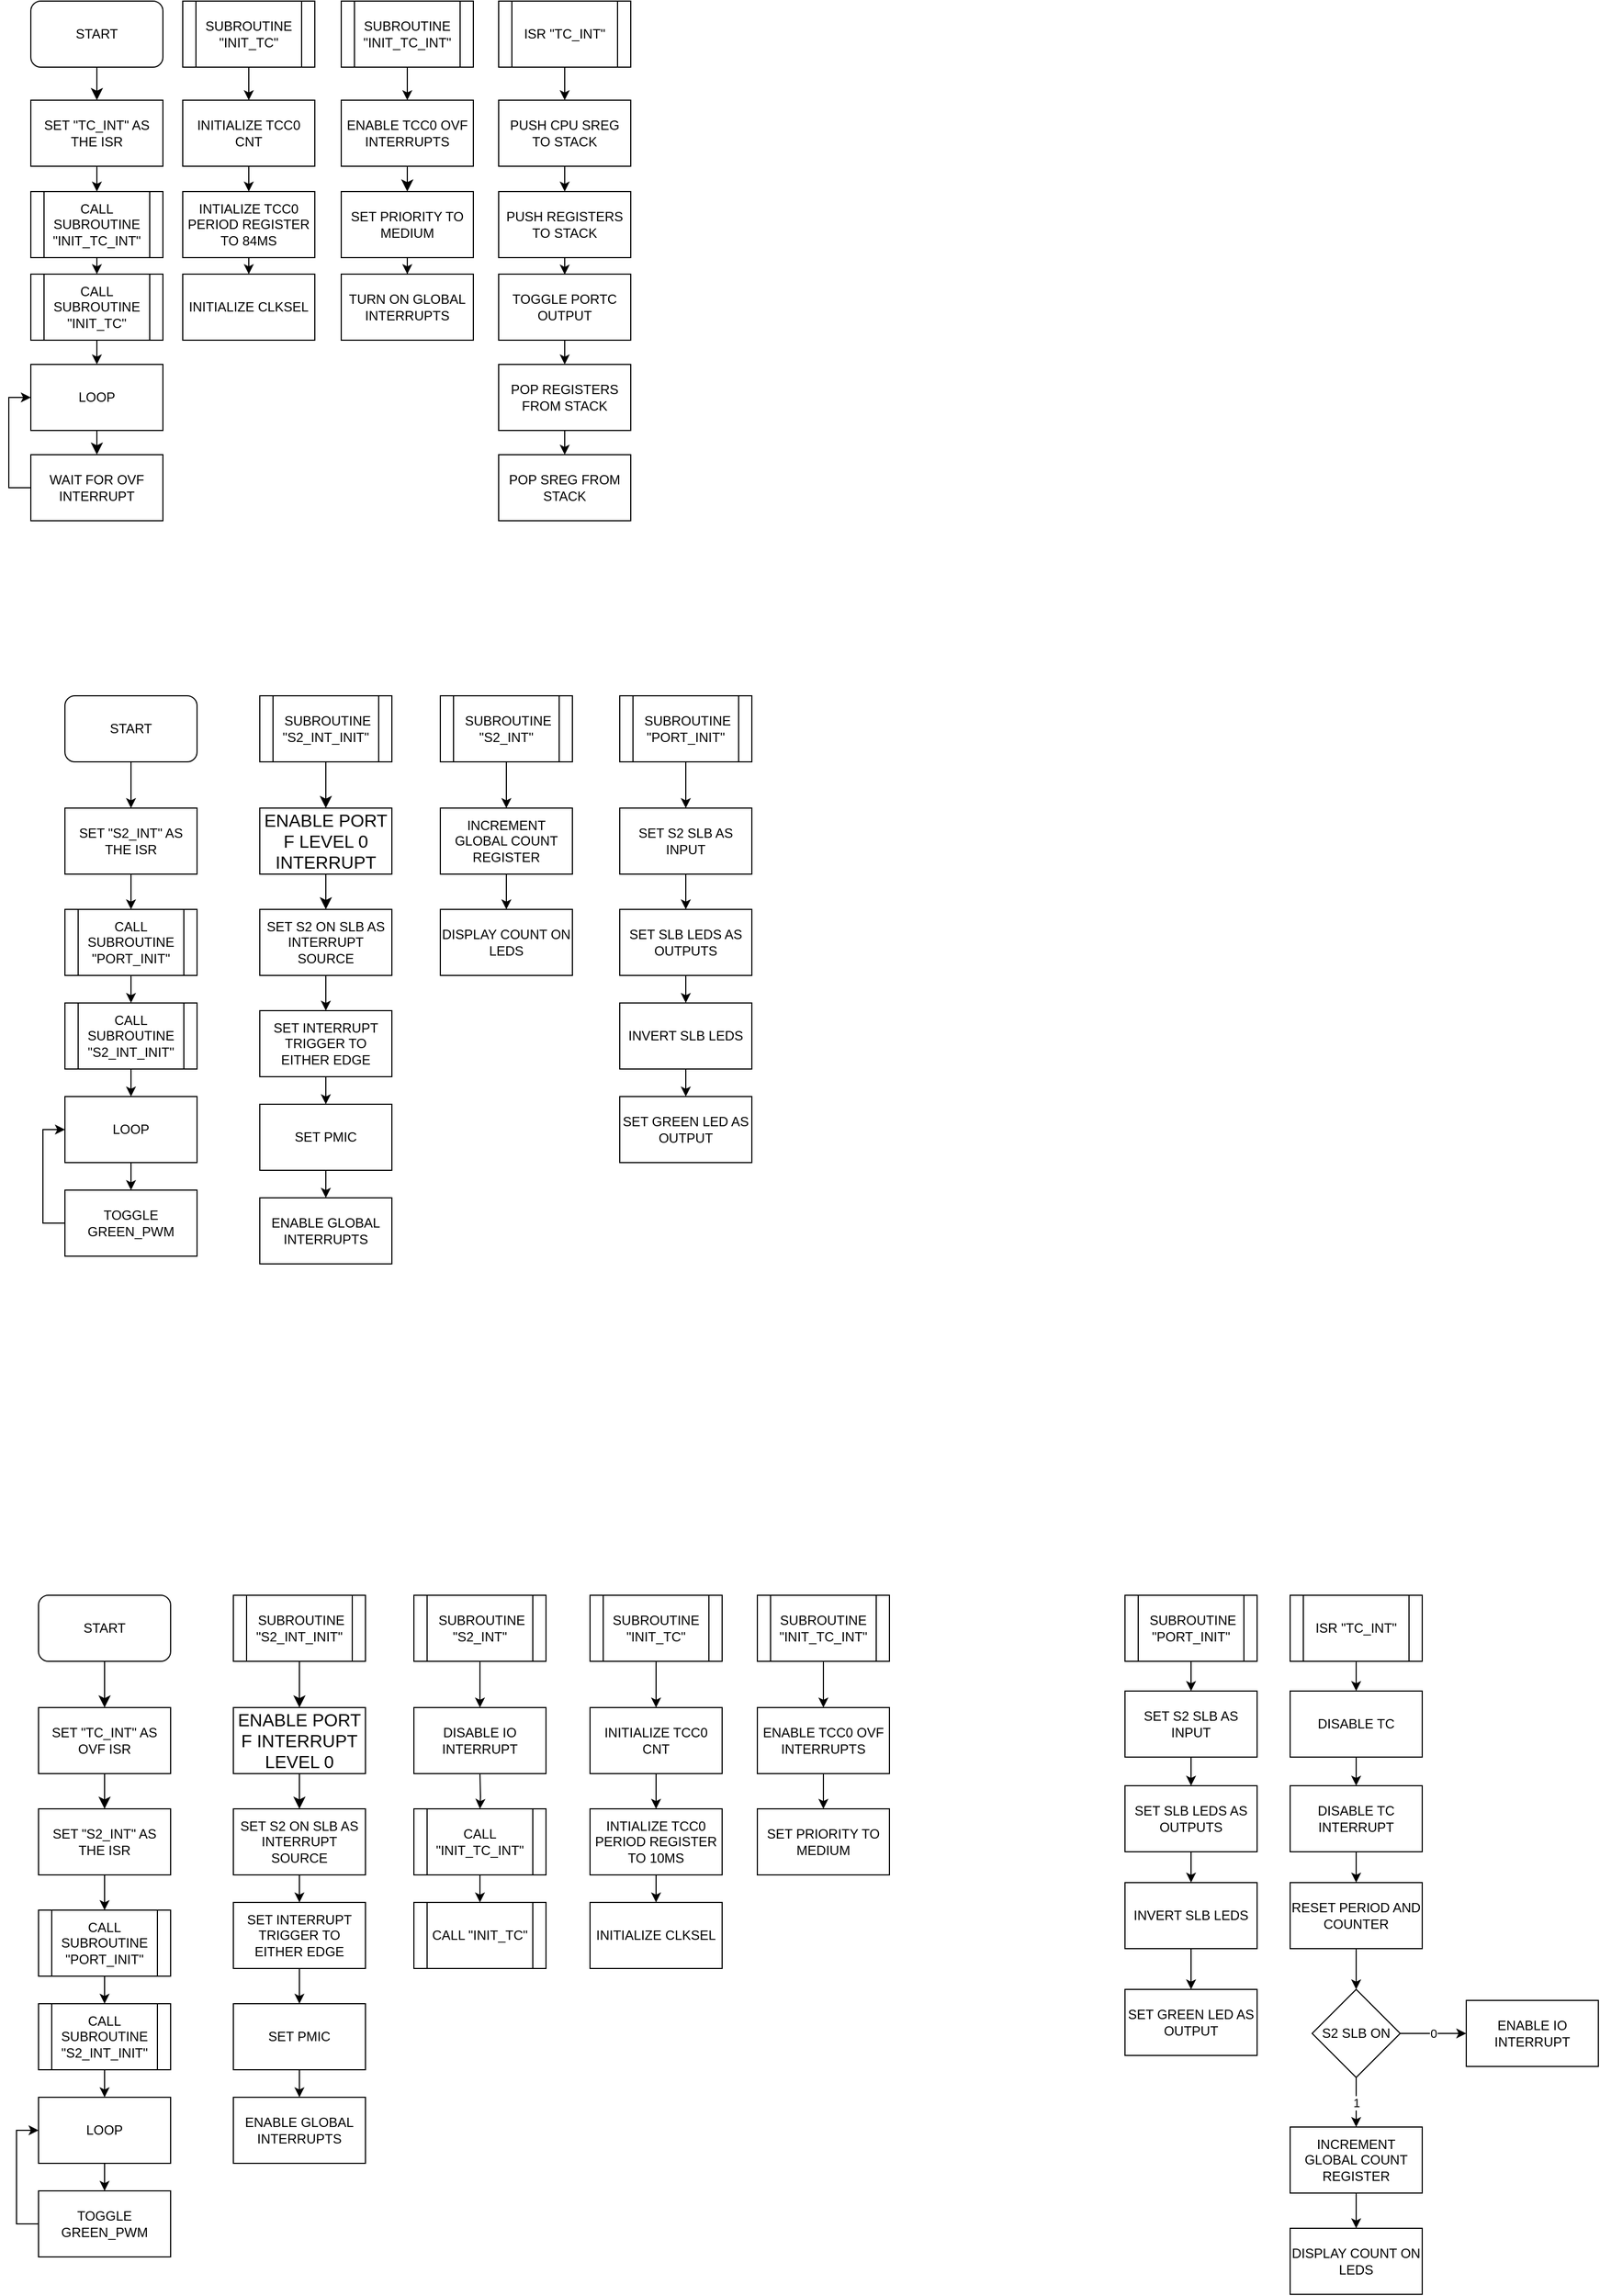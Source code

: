 <mxfile version="21.3.7" type="device">
  <diagram id="C5RBs43oDa-KdzZeNtuy" name="Page-1">
    <mxGraphModel dx="1344" dy="695" grid="0" gridSize="10" guides="1" tooltips="1" connect="1" arrows="1" fold="1" page="0" pageScale="1" pageWidth="827" pageHeight="1169" math="0" shadow="0">
      <root>
        <mxCell id="WIyWlLk6GJQsqaUBKTNV-0" />
        <mxCell id="WIyWlLk6GJQsqaUBKTNV-1" parent="WIyWlLk6GJQsqaUBKTNV-0" />
        <mxCell id="T-UuesQBZgxbqoEmr1oh-0" style="edgeStyle=none;curved=1;rounded=0;orthogonalLoop=1;jettySize=auto;html=1;exitX=0.5;exitY=1;exitDx=0;exitDy=0;entryX=0.5;entryY=0;entryDx=0;entryDy=0;fontSize=12;startSize=8;endSize=8;" edge="1" parent="WIyWlLk6GJQsqaUBKTNV-1" source="Z-qJ9YkrN3Zbr_weeYyo-0" target="Z-qJ9YkrN3Zbr_weeYyo-26">
          <mxGeometry relative="1" as="geometry" />
        </mxCell>
        <mxCell id="Z-qJ9YkrN3Zbr_weeYyo-0" value="START&lt;br&gt;" style="rounded=1;whiteSpace=wrap;html=1;" parent="WIyWlLk6GJQsqaUBKTNV-1" vertex="1">
          <mxGeometry x="190" y="10" width="120" height="60" as="geometry" />
        </mxCell>
        <mxCell id="Z-qJ9YkrN3Zbr_weeYyo-52" style="edgeStyle=orthogonalEdgeStyle;rounded=0;orthogonalLoop=1;jettySize=auto;html=1;exitX=0.5;exitY=1;exitDx=0;exitDy=0;entryX=0.5;entryY=0;entryDx=0;entryDy=0;" parent="WIyWlLk6GJQsqaUBKTNV-1" source="Z-qJ9YkrN3Zbr_weeYyo-3" target="Z-qJ9YkrN3Zbr_weeYyo-15" edge="1">
          <mxGeometry relative="1" as="geometry" />
        </mxCell>
        <mxCell id="Z-qJ9YkrN3Zbr_weeYyo-3" value="CALL SUBROUTINE &quot;INIT_TC&quot;" style="shape=process;whiteSpace=wrap;html=1;backgroundOutline=1;" parent="WIyWlLk6GJQsqaUBKTNV-1" vertex="1">
          <mxGeometry x="190" y="258" width="120" height="60" as="geometry" />
        </mxCell>
        <mxCell id="Z-qJ9YkrN3Zbr_weeYyo-40" style="edgeStyle=orthogonalEdgeStyle;rounded=0;orthogonalLoop=1;jettySize=auto;html=1;exitX=0.5;exitY=1;exitDx=0;exitDy=0;entryX=0.5;entryY=0;entryDx=0;entryDy=0;" parent="WIyWlLk6GJQsqaUBKTNV-1" source="Z-qJ9YkrN3Zbr_weeYyo-4" target="Z-qJ9YkrN3Zbr_weeYyo-33" edge="1">
          <mxGeometry relative="1" as="geometry" />
        </mxCell>
        <mxCell id="Z-qJ9YkrN3Zbr_weeYyo-4" value="SUBROUTINE &quot;INIT_TC&quot;" style="shape=process;whiteSpace=wrap;html=1;backgroundOutline=1;" parent="WIyWlLk6GJQsqaUBKTNV-1" vertex="1">
          <mxGeometry x="328" y="10" width="120" height="60" as="geometry" />
        </mxCell>
        <mxCell id="Z-qJ9YkrN3Zbr_weeYyo-10" style="edgeStyle=orthogonalEdgeStyle;rounded=0;orthogonalLoop=1;jettySize=auto;html=1;exitX=0.5;exitY=1;exitDx=0;exitDy=0;entryX=0.5;entryY=0;entryDx=0;entryDy=0;" parent="WIyWlLk6GJQsqaUBKTNV-1" source="Z-qJ9YkrN3Zbr_weeYyo-8" target="Z-qJ9YkrN3Zbr_weeYyo-3" edge="1">
          <mxGeometry relative="1" as="geometry" />
        </mxCell>
        <mxCell id="Z-qJ9YkrN3Zbr_weeYyo-8" value="CALL SUBROUTINE &quot;INIT_TC_INT&quot;" style="shape=process;whiteSpace=wrap;html=1;backgroundOutline=1;" parent="WIyWlLk6GJQsqaUBKTNV-1" vertex="1">
          <mxGeometry x="190" y="183" width="120" height="60" as="geometry" />
        </mxCell>
        <mxCell id="Z-qJ9YkrN3Zbr_weeYyo-11" value="" style="edgeStyle=orthogonalEdgeStyle;rounded=0;orthogonalLoop=1;jettySize=auto;html=1;" parent="WIyWlLk6GJQsqaUBKTNV-1" source="Z-qJ9YkrN3Zbr_weeYyo-12" target="Z-qJ9YkrN3Zbr_weeYyo-13" edge="1">
          <mxGeometry relative="1" as="geometry" />
        </mxCell>
        <mxCell id="Z-qJ9YkrN3Zbr_weeYyo-12" value="SUBROUTINE &quot;INIT_TC_INT&quot;" style="shape=process;whiteSpace=wrap;html=1;backgroundOutline=1;" parent="WIyWlLk6GJQsqaUBKTNV-1" vertex="1">
          <mxGeometry x="472" y="10" width="120" height="60" as="geometry" />
        </mxCell>
        <mxCell id="T-UuesQBZgxbqoEmr1oh-1" style="edgeStyle=none;curved=1;rounded=0;orthogonalLoop=1;jettySize=auto;html=1;exitX=0.5;exitY=1;exitDx=0;exitDy=0;entryX=0.5;entryY=0;entryDx=0;entryDy=0;fontSize=12;startSize=8;endSize=8;" edge="1" parent="WIyWlLk6GJQsqaUBKTNV-1" source="Z-qJ9YkrN3Zbr_weeYyo-13" target="Z-qJ9YkrN3Zbr_weeYyo-21">
          <mxGeometry relative="1" as="geometry" />
        </mxCell>
        <mxCell id="Z-qJ9YkrN3Zbr_weeYyo-13" value="ENABLE TCC0 OVF INTERRUPTS" style="whiteSpace=wrap;html=1;" parent="WIyWlLk6GJQsqaUBKTNV-1" vertex="1">
          <mxGeometry x="472" y="100" width="120" height="60" as="geometry" />
        </mxCell>
        <mxCell id="T-UuesQBZgxbqoEmr1oh-2" style="edgeStyle=none;curved=1;rounded=0;orthogonalLoop=1;jettySize=auto;html=1;exitX=0.5;exitY=1;exitDx=0;exitDy=0;entryX=0.5;entryY=0;entryDx=0;entryDy=0;fontSize=12;startSize=8;endSize=8;" edge="1" parent="WIyWlLk6GJQsqaUBKTNV-1" source="Z-qJ9YkrN3Zbr_weeYyo-15" target="Z-qJ9YkrN3Zbr_weeYyo-16">
          <mxGeometry relative="1" as="geometry" />
        </mxCell>
        <mxCell id="Z-qJ9YkrN3Zbr_weeYyo-15" value="LOOP" style="rounded=0;whiteSpace=wrap;html=1;" parent="WIyWlLk6GJQsqaUBKTNV-1" vertex="1">
          <mxGeometry x="190" y="340" width="120" height="60" as="geometry" />
        </mxCell>
        <mxCell id="Z-qJ9YkrN3Zbr_weeYyo-17" style="edgeStyle=orthogonalEdgeStyle;rounded=0;orthogonalLoop=1;jettySize=auto;html=1;exitX=0;exitY=0.5;exitDx=0;exitDy=0;entryX=0;entryY=0.5;entryDx=0;entryDy=0;" parent="WIyWlLk6GJQsqaUBKTNV-1" source="Z-qJ9YkrN3Zbr_weeYyo-16" target="Z-qJ9YkrN3Zbr_weeYyo-15" edge="1">
          <mxGeometry relative="1" as="geometry" />
        </mxCell>
        <mxCell id="Z-qJ9YkrN3Zbr_weeYyo-16" value="WAIT FOR OVF INTERRUPT" style="rounded=0;whiteSpace=wrap;html=1;" parent="WIyWlLk6GJQsqaUBKTNV-1" vertex="1">
          <mxGeometry x="190" y="422" width="120" height="60" as="geometry" />
        </mxCell>
        <mxCell id="Z-qJ9YkrN3Zbr_weeYyo-24" value="" style="edgeStyle=orthogonalEdgeStyle;rounded=0;orthogonalLoop=1;jettySize=auto;html=1;" parent="WIyWlLk6GJQsqaUBKTNV-1" source="Z-qJ9YkrN3Zbr_weeYyo-21" target="Z-qJ9YkrN3Zbr_weeYyo-23" edge="1">
          <mxGeometry relative="1" as="geometry" />
        </mxCell>
        <mxCell id="Z-qJ9YkrN3Zbr_weeYyo-21" value="SET PRIORITY TO MEDIUM" style="rounded=0;whiteSpace=wrap;html=1;" parent="WIyWlLk6GJQsqaUBKTNV-1" vertex="1">
          <mxGeometry x="472" y="183" width="120" height="60" as="geometry" />
        </mxCell>
        <mxCell id="Z-qJ9YkrN3Zbr_weeYyo-23" value="TURN ON GLOBAL INTERRUPTS" style="rounded=0;whiteSpace=wrap;html=1;" parent="WIyWlLk6GJQsqaUBKTNV-1" vertex="1">
          <mxGeometry x="472" y="258" width="120" height="60" as="geometry" />
        </mxCell>
        <mxCell id="Z-qJ9YkrN3Zbr_weeYyo-27" style="edgeStyle=orthogonalEdgeStyle;rounded=0;orthogonalLoop=1;jettySize=auto;html=1;exitX=0.5;exitY=1;exitDx=0;exitDy=0;entryX=0.5;entryY=0;entryDx=0;entryDy=0;" parent="WIyWlLk6GJQsqaUBKTNV-1" source="Z-qJ9YkrN3Zbr_weeYyo-26" target="Z-qJ9YkrN3Zbr_weeYyo-8" edge="1">
          <mxGeometry relative="1" as="geometry" />
        </mxCell>
        <mxCell id="Z-qJ9YkrN3Zbr_weeYyo-26" value="SET &quot;TC_INT&quot; AS THE ISR" style="rounded=0;whiteSpace=wrap;html=1;" parent="WIyWlLk6GJQsqaUBKTNV-1" vertex="1">
          <mxGeometry x="190" y="100" width="120" height="60" as="geometry" />
        </mxCell>
        <mxCell id="Z-qJ9YkrN3Zbr_weeYyo-38" style="edgeStyle=orthogonalEdgeStyle;rounded=0;orthogonalLoop=1;jettySize=auto;html=1;exitX=0.5;exitY=1;exitDx=0;exitDy=0;" parent="WIyWlLk6GJQsqaUBKTNV-1" source="Z-qJ9YkrN3Zbr_weeYyo-33" target="Z-qJ9YkrN3Zbr_weeYyo-35" edge="1">
          <mxGeometry relative="1" as="geometry" />
        </mxCell>
        <mxCell id="Z-qJ9YkrN3Zbr_weeYyo-33" value="INITIALIZE TCC0 CNT" style="whiteSpace=wrap;html=1;rounded=0;" parent="WIyWlLk6GJQsqaUBKTNV-1" vertex="1">
          <mxGeometry x="328" y="100" width="120" height="60" as="geometry" />
        </mxCell>
        <mxCell id="Z-qJ9YkrN3Zbr_weeYyo-39" style="edgeStyle=orthogonalEdgeStyle;rounded=0;orthogonalLoop=1;jettySize=auto;html=1;exitX=0.5;exitY=1;exitDx=0;exitDy=0;entryX=0.5;entryY=0;entryDx=0;entryDy=0;" parent="WIyWlLk6GJQsqaUBKTNV-1" source="Z-qJ9YkrN3Zbr_weeYyo-35" target="Z-qJ9YkrN3Zbr_weeYyo-36" edge="1">
          <mxGeometry relative="1" as="geometry" />
        </mxCell>
        <mxCell id="Z-qJ9YkrN3Zbr_weeYyo-35" value="INTIALIZE TCC0 PERIOD REGISTER&lt;br&gt;TO 84MS" style="whiteSpace=wrap;html=1;rounded=0;" parent="WIyWlLk6GJQsqaUBKTNV-1" vertex="1">
          <mxGeometry x="328" y="183" width="120" height="60" as="geometry" />
        </mxCell>
        <mxCell id="Z-qJ9YkrN3Zbr_weeYyo-36" value="INITIALIZE CLKSEL" style="rounded=0;whiteSpace=wrap;html=1;" parent="WIyWlLk6GJQsqaUBKTNV-1" vertex="1">
          <mxGeometry x="328" y="258" width="120" height="60" as="geometry" />
        </mxCell>
        <mxCell id="Z-qJ9YkrN3Zbr_weeYyo-43" style="edgeStyle=orthogonalEdgeStyle;rounded=0;orthogonalLoop=1;jettySize=auto;html=1;exitX=0.5;exitY=1;exitDx=0;exitDy=0;entryX=0.5;entryY=0;entryDx=0;entryDy=0;" parent="WIyWlLk6GJQsqaUBKTNV-1" source="Z-qJ9YkrN3Zbr_weeYyo-41" target="Z-qJ9YkrN3Zbr_weeYyo-42" edge="1">
          <mxGeometry relative="1" as="geometry" />
        </mxCell>
        <mxCell id="Z-qJ9YkrN3Zbr_weeYyo-41" value="ISR &quot;TC_INT&quot;" style="shape=process;whiteSpace=wrap;html=1;backgroundOutline=1;" parent="WIyWlLk6GJQsqaUBKTNV-1" vertex="1">
          <mxGeometry x="615" y="10" width="120" height="60" as="geometry" />
        </mxCell>
        <mxCell id="Z-qJ9YkrN3Zbr_weeYyo-45" style="edgeStyle=orthogonalEdgeStyle;rounded=0;orthogonalLoop=1;jettySize=auto;html=1;exitX=0.5;exitY=1;exitDx=0;exitDy=0;entryX=0.5;entryY=0;entryDx=0;entryDy=0;" parent="WIyWlLk6GJQsqaUBKTNV-1" source="Z-qJ9YkrN3Zbr_weeYyo-42" target="Z-qJ9YkrN3Zbr_weeYyo-44" edge="1">
          <mxGeometry relative="1" as="geometry" />
        </mxCell>
        <mxCell id="Z-qJ9YkrN3Zbr_weeYyo-42" value="PUSH CPU SREG TO STACK" style="rounded=0;whiteSpace=wrap;html=1;" parent="WIyWlLk6GJQsqaUBKTNV-1" vertex="1">
          <mxGeometry x="615" y="100" width="120" height="60" as="geometry" />
        </mxCell>
        <mxCell id="Z-qJ9YkrN3Zbr_weeYyo-46" style="edgeStyle=orthogonalEdgeStyle;rounded=0;orthogonalLoop=1;jettySize=auto;html=1;exitX=0.5;exitY=1;exitDx=0;exitDy=0;" parent="WIyWlLk6GJQsqaUBKTNV-1" source="Z-qJ9YkrN3Zbr_weeYyo-44" edge="1">
          <mxGeometry relative="1" as="geometry">
            <mxPoint x="675" y="258.4" as="targetPoint" />
          </mxGeometry>
        </mxCell>
        <mxCell id="Z-qJ9YkrN3Zbr_weeYyo-44" value="PUSH REGISTERS TO STACK" style="rounded=0;whiteSpace=wrap;html=1;" parent="WIyWlLk6GJQsqaUBKTNV-1" vertex="1">
          <mxGeometry x="615" y="183" width="120" height="60" as="geometry" />
        </mxCell>
        <mxCell id="Z-qJ9YkrN3Zbr_weeYyo-49" style="edgeStyle=orthogonalEdgeStyle;rounded=0;orthogonalLoop=1;jettySize=auto;html=1;exitX=0.5;exitY=1;exitDx=0;exitDy=0;entryX=0.5;entryY=0;entryDx=0;entryDy=0;" parent="WIyWlLk6GJQsqaUBKTNV-1" source="Z-qJ9YkrN3Zbr_weeYyo-47" target="Z-qJ9YkrN3Zbr_weeYyo-48" edge="1">
          <mxGeometry relative="1" as="geometry" />
        </mxCell>
        <mxCell id="Z-qJ9YkrN3Zbr_weeYyo-47" value="TOGGLE PORTC OUTPUT" style="rounded=0;whiteSpace=wrap;html=1;" parent="WIyWlLk6GJQsqaUBKTNV-1" vertex="1">
          <mxGeometry x="615" y="258" width="120" height="60" as="geometry" />
        </mxCell>
        <mxCell id="Z-qJ9YkrN3Zbr_weeYyo-51" style="edgeStyle=orthogonalEdgeStyle;rounded=0;orthogonalLoop=1;jettySize=auto;html=1;exitX=0.5;exitY=1;exitDx=0;exitDy=0;entryX=0.5;entryY=0;entryDx=0;entryDy=0;" parent="WIyWlLk6GJQsqaUBKTNV-1" source="Z-qJ9YkrN3Zbr_weeYyo-48" target="Z-qJ9YkrN3Zbr_weeYyo-50" edge="1">
          <mxGeometry relative="1" as="geometry" />
        </mxCell>
        <mxCell id="Z-qJ9YkrN3Zbr_weeYyo-48" value="POP REGISTERS FROM STACK" style="rounded=0;whiteSpace=wrap;html=1;" parent="WIyWlLk6GJQsqaUBKTNV-1" vertex="1">
          <mxGeometry x="615" y="340" width="120" height="60" as="geometry" />
        </mxCell>
        <mxCell id="Z-qJ9YkrN3Zbr_weeYyo-50" value="POP SREG FROM STACK" style="rounded=0;whiteSpace=wrap;html=1;" parent="WIyWlLk6GJQsqaUBKTNV-1" vertex="1">
          <mxGeometry x="615" y="422" width="120" height="60" as="geometry" />
        </mxCell>
        <mxCell id="iIl7Xn8U4DRd65PVN_pk-2" style="edgeStyle=orthogonalEdgeStyle;rounded=0;orthogonalLoop=1;jettySize=auto;html=1;exitX=0.5;exitY=1;exitDx=0;exitDy=0;entryX=0.5;entryY=0;entryDx=0;entryDy=0;" parent="WIyWlLk6GJQsqaUBKTNV-1" source="iIl7Xn8U4DRd65PVN_pk-0" target="iIl7Xn8U4DRd65PVN_pk-1" edge="1">
          <mxGeometry relative="1" as="geometry" />
        </mxCell>
        <mxCell id="iIl7Xn8U4DRd65PVN_pk-0" value="START" style="rounded=1;whiteSpace=wrap;html=1;" parent="WIyWlLk6GJQsqaUBKTNV-1" vertex="1">
          <mxGeometry x="221" y="641" width="120" height="60" as="geometry" />
        </mxCell>
        <mxCell id="iIl7Xn8U4DRd65PVN_pk-38" value="" style="edgeStyle=orthogonalEdgeStyle;rounded=0;orthogonalLoop=1;jettySize=auto;html=1;" parent="WIyWlLk6GJQsqaUBKTNV-1" source="iIl7Xn8U4DRd65PVN_pk-1" target="iIl7Xn8U4DRd65PVN_pk-36" edge="1">
          <mxGeometry relative="1" as="geometry" />
        </mxCell>
        <mxCell id="iIl7Xn8U4DRd65PVN_pk-1" value="SET &quot;S2_INT&quot; AS THE ISR" style="rounded=0;whiteSpace=wrap;html=1;" parent="WIyWlLk6GJQsqaUBKTNV-1" vertex="1">
          <mxGeometry x="221" y="743" width="120" height="60" as="geometry" />
        </mxCell>
        <mxCell id="iIl7Xn8U4DRd65PVN_pk-7" style="edgeStyle=orthogonalEdgeStyle;rounded=0;orthogonalLoop=1;jettySize=auto;html=1;exitX=0.5;exitY=1;exitDx=0;exitDy=0;entryX=0.5;entryY=0;entryDx=0;entryDy=0;" parent="WIyWlLk6GJQsqaUBKTNV-1" source="iIl7Xn8U4DRd65PVN_pk-5" edge="1">
          <mxGeometry relative="1" as="geometry">
            <mxPoint x="281" y="1005" as="targetPoint" />
          </mxGeometry>
        </mxCell>
        <mxCell id="iIl7Xn8U4DRd65PVN_pk-5" value="CALL SUBROUTINE &quot;S2_INT_INIT&quot;" style="shape=process;whiteSpace=wrap;html=1;backgroundOutline=1;" parent="WIyWlLk6GJQsqaUBKTNV-1" vertex="1">
          <mxGeometry x="221" y="920" width="120" height="60" as="geometry" />
        </mxCell>
        <mxCell id="iIl7Xn8U4DRd65PVN_pk-11" style="edgeStyle=orthogonalEdgeStyle;rounded=0;orthogonalLoop=1;jettySize=auto;html=1;exitX=0.5;exitY=1;exitDx=0;exitDy=0;entryX=0.5;entryY=0;entryDx=0;entryDy=0;" parent="WIyWlLk6GJQsqaUBKTNV-1" source="iIl7Xn8U4DRd65PVN_pk-8" target="iIl7Xn8U4DRd65PVN_pk-10" edge="1">
          <mxGeometry relative="1" as="geometry" />
        </mxCell>
        <mxCell id="iIl7Xn8U4DRd65PVN_pk-8" value="LOOP" style="rounded=0;whiteSpace=wrap;html=1;" parent="WIyWlLk6GJQsqaUBKTNV-1" vertex="1">
          <mxGeometry x="221" y="1005" width="120" height="60" as="geometry" />
        </mxCell>
        <mxCell id="iIl7Xn8U4DRd65PVN_pk-12" style="edgeStyle=orthogonalEdgeStyle;rounded=0;orthogonalLoop=1;jettySize=auto;html=1;exitX=0;exitY=0.5;exitDx=0;exitDy=0;entryX=0;entryY=0.5;entryDx=0;entryDy=0;" parent="WIyWlLk6GJQsqaUBKTNV-1" source="iIl7Xn8U4DRd65PVN_pk-10" target="iIl7Xn8U4DRd65PVN_pk-8" edge="1">
          <mxGeometry relative="1" as="geometry" />
        </mxCell>
        <mxCell id="iIl7Xn8U4DRd65PVN_pk-10" value="TOGGLE GREEN_PWM" style="rounded=0;whiteSpace=wrap;html=1;" parent="WIyWlLk6GJQsqaUBKTNV-1" vertex="1">
          <mxGeometry x="221" y="1090" width="120" height="60" as="geometry" />
        </mxCell>
        <mxCell id="T-UuesQBZgxbqoEmr1oh-11" style="edgeStyle=none;curved=1;rounded=0;orthogonalLoop=1;jettySize=auto;html=1;exitX=0.5;exitY=1;exitDx=0;exitDy=0;entryX=0.5;entryY=0;entryDx=0;entryDy=0;fontSize=12;startSize=8;endSize=8;" edge="1" parent="WIyWlLk6GJQsqaUBKTNV-1" source="iIl7Xn8U4DRd65PVN_pk-13" target="T-UuesQBZgxbqoEmr1oh-10">
          <mxGeometry relative="1" as="geometry" />
        </mxCell>
        <mxCell id="iIl7Xn8U4DRd65PVN_pk-13" value="&amp;nbsp;SUBROUTINE &quot;S2_INT_INIT&quot;" style="shape=process;whiteSpace=wrap;html=1;backgroundOutline=1;" parent="WIyWlLk6GJQsqaUBKTNV-1" vertex="1">
          <mxGeometry x="398" y="641" width="120" height="60" as="geometry" />
        </mxCell>
        <mxCell id="iIl7Xn8U4DRd65PVN_pk-32" value="" style="edgeStyle=orthogonalEdgeStyle;rounded=0;orthogonalLoop=1;jettySize=auto;html=1;" parent="WIyWlLk6GJQsqaUBKTNV-1" source="iIl7Xn8U4DRd65PVN_pk-14" target="iIl7Xn8U4DRd65PVN_pk-31" edge="1">
          <mxGeometry relative="1" as="geometry" />
        </mxCell>
        <mxCell id="iIl7Xn8U4DRd65PVN_pk-14" value="&amp;nbsp;SUBROUTINE &quot;S2_INT&quot;" style="shape=process;whiteSpace=wrap;html=1;backgroundOutline=1;" parent="WIyWlLk6GJQsqaUBKTNV-1" vertex="1">
          <mxGeometry x="562" y="641" width="120" height="60" as="geometry" />
        </mxCell>
        <mxCell id="iIl7Xn8U4DRd65PVN_pk-34" value="" style="edgeStyle=orthogonalEdgeStyle;rounded=0;orthogonalLoop=1;jettySize=auto;html=1;" parent="WIyWlLk6GJQsqaUBKTNV-1" source="iIl7Xn8U4DRd65PVN_pk-31" target="iIl7Xn8U4DRd65PVN_pk-33" edge="1">
          <mxGeometry relative="1" as="geometry" />
        </mxCell>
        <mxCell id="iIl7Xn8U4DRd65PVN_pk-31" value="INCREMENT GLOBAL COUNT REGISTER" style="whiteSpace=wrap;html=1;" parent="WIyWlLk6GJQsqaUBKTNV-1" vertex="1">
          <mxGeometry x="562" y="743" width="120" height="60" as="geometry" />
        </mxCell>
        <mxCell id="iIl7Xn8U4DRd65PVN_pk-33" value="DISPLAY COUNT ON LEDS" style="whiteSpace=wrap;html=1;" parent="WIyWlLk6GJQsqaUBKTNV-1" vertex="1">
          <mxGeometry x="562" y="835" width="120" height="60" as="geometry" />
        </mxCell>
        <mxCell id="iIl7Xn8U4DRd65PVN_pk-40" style="edgeStyle=orthogonalEdgeStyle;rounded=0;orthogonalLoop=1;jettySize=auto;html=1;exitX=0.5;exitY=1;exitDx=0;exitDy=0;entryX=0.5;entryY=0;entryDx=0;entryDy=0;" parent="WIyWlLk6GJQsqaUBKTNV-1" source="iIl7Xn8U4DRd65PVN_pk-36" target="iIl7Xn8U4DRd65PVN_pk-5" edge="1">
          <mxGeometry relative="1" as="geometry" />
        </mxCell>
        <mxCell id="iIl7Xn8U4DRd65PVN_pk-36" value="CALL SUBROUTINE &quot;PORT_INIT&quot;" style="shape=process;whiteSpace=wrap;html=1;backgroundOutline=1;" parent="WIyWlLk6GJQsqaUBKTNV-1" vertex="1">
          <mxGeometry x="221" y="835" width="120" height="60" as="geometry" />
        </mxCell>
        <mxCell id="iIl7Xn8U4DRd65PVN_pk-41" value="" style="edgeStyle=orthogonalEdgeStyle;rounded=0;orthogonalLoop=1;jettySize=auto;html=1;" parent="WIyWlLk6GJQsqaUBKTNV-1" source="iIl7Xn8U4DRd65PVN_pk-42" target="iIl7Xn8U4DRd65PVN_pk-44" edge="1">
          <mxGeometry relative="1" as="geometry" />
        </mxCell>
        <mxCell id="iIl7Xn8U4DRd65PVN_pk-42" value="&amp;nbsp;SUBROUTINE &quot;PORT_INIT&quot;" style="shape=process;whiteSpace=wrap;html=1;backgroundOutline=1;" parent="WIyWlLk6GJQsqaUBKTNV-1" vertex="1">
          <mxGeometry x="725" y="641" width="120" height="60" as="geometry" />
        </mxCell>
        <mxCell id="iIl7Xn8U4DRd65PVN_pk-43" value="" style="edgeStyle=orthogonalEdgeStyle;rounded=0;orthogonalLoop=1;jettySize=auto;html=1;" parent="WIyWlLk6GJQsqaUBKTNV-1" source="iIl7Xn8U4DRd65PVN_pk-44" target="iIl7Xn8U4DRd65PVN_pk-45" edge="1">
          <mxGeometry relative="1" as="geometry" />
        </mxCell>
        <mxCell id="iIl7Xn8U4DRd65PVN_pk-44" value="SET S2 SLB AS INPUT" style="whiteSpace=wrap;html=1;" parent="WIyWlLk6GJQsqaUBKTNV-1" vertex="1">
          <mxGeometry x="725" y="743" width="120" height="60" as="geometry" />
        </mxCell>
        <mxCell id="bx4R3SLYP-_T99k2fHt0-2" style="edgeStyle=orthogonalEdgeStyle;rounded=0;orthogonalLoop=1;jettySize=auto;html=1;exitX=0.5;exitY=1;exitDx=0;exitDy=0;entryX=0.5;entryY=0;entryDx=0;entryDy=0;" parent="WIyWlLk6GJQsqaUBKTNV-1" source="iIl7Xn8U4DRd65PVN_pk-45" target="bx4R3SLYP-_T99k2fHt0-1" edge="1">
          <mxGeometry relative="1" as="geometry" />
        </mxCell>
        <mxCell id="iIl7Xn8U4DRd65PVN_pk-45" value="SET SLB LEDS AS OUTPUTS" style="whiteSpace=wrap;html=1;" parent="WIyWlLk6GJQsqaUBKTNV-1" vertex="1">
          <mxGeometry x="725" y="835" width="120" height="60" as="geometry" />
        </mxCell>
        <mxCell id="iIl7Xn8U4DRd65PVN_pk-47" value="SET GREEN LED AS OUTPUT" style="whiteSpace=wrap;html=1;" parent="WIyWlLk6GJQsqaUBKTNV-1" vertex="1">
          <mxGeometry x="725" y="1005" width="120" height="60" as="geometry" />
        </mxCell>
        <mxCell id="bx4R3SLYP-_T99k2fHt0-3" style="edgeStyle=orthogonalEdgeStyle;rounded=0;orthogonalLoop=1;jettySize=auto;html=1;exitX=0.5;exitY=1;exitDx=0;exitDy=0;entryX=0.5;entryY=0;entryDx=0;entryDy=0;" parent="WIyWlLk6GJQsqaUBKTNV-1" source="bx4R3SLYP-_T99k2fHt0-1" target="iIl7Xn8U4DRd65PVN_pk-47" edge="1">
          <mxGeometry relative="1" as="geometry" />
        </mxCell>
        <mxCell id="bx4R3SLYP-_T99k2fHt0-1" value="INVERT SLB LEDS" style="rounded=0;whiteSpace=wrap;html=1;" parent="WIyWlLk6GJQsqaUBKTNV-1" vertex="1">
          <mxGeometry x="725" y="920" width="120" height="60" as="geometry" />
        </mxCell>
        <mxCell id="T-UuesQBZgxbqoEmr1oh-25" style="edgeStyle=none;curved=1;rounded=0;orthogonalLoop=1;jettySize=auto;html=1;exitX=0.5;exitY=1;exitDx=0;exitDy=0;entryX=0.5;entryY=0;entryDx=0;entryDy=0;fontSize=12;startSize=8;endSize=8;" edge="1" parent="WIyWlLk6GJQsqaUBKTNV-1" source="bx4R3SLYP-_T99k2fHt0-5" target="T-UuesQBZgxbqoEmr1oh-23">
          <mxGeometry relative="1" as="geometry" />
        </mxCell>
        <mxCell id="bx4R3SLYP-_T99k2fHt0-5" value="START" style="rounded=1;whiteSpace=wrap;html=1;" parent="WIyWlLk6GJQsqaUBKTNV-1" vertex="1">
          <mxGeometry x="197" y="1458" width="120" height="60" as="geometry" />
        </mxCell>
        <mxCell id="T-UuesQBZgxbqoEmr1oh-54" style="edgeStyle=none;curved=1;rounded=0;orthogonalLoop=1;jettySize=auto;html=1;exitX=0.5;exitY=1;exitDx=0;exitDy=0;entryX=0.5;entryY=0;entryDx=0;entryDy=0;fontSize=12;startSize=8;endSize=8;" edge="1" parent="WIyWlLk6GJQsqaUBKTNV-1" source="bx4R3SLYP-_T99k2fHt0-15" target="T-UuesQBZgxbqoEmr1oh-53">
          <mxGeometry relative="1" as="geometry" />
        </mxCell>
        <mxCell id="bx4R3SLYP-_T99k2fHt0-15" value="&amp;nbsp;SUBROUTINE &quot;S2_INT_INIT&quot;" style="shape=process;whiteSpace=wrap;html=1;backgroundOutline=1;" parent="WIyWlLk6GJQsqaUBKTNV-1" vertex="1">
          <mxGeometry x="374" y="1458" width="120" height="60" as="geometry" />
        </mxCell>
        <mxCell id="bx4R3SLYP-_T99k2fHt0-31" value="" style="edgeStyle=orthogonalEdgeStyle;rounded=0;orthogonalLoop=1;jettySize=auto;html=1;" parent="WIyWlLk6GJQsqaUBKTNV-1" source="bx4R3SLYP-_T99k2fHt0-17" edge="1">
          <mxGeometry relative="1" as="geometry">
            <mxPoint x="598" y="1560" as="targetPoint" />
          </mxGeometry>
        </mxCell>
        <mxCell id="bx4R3SLYP-_T99k2fHt0-17" value="&amp;nbsp;SUBROUTINE &quot;S2_INT&quot;" style="shape=process;whiteSpace=wrap;html=1;backgroundOutline=1;" parent="WIyWlLk6GJQsqaUBKTNV-1" vertex="1">
          <mxGeometry x="538" y="1458" width="120" height="60" as="geometry" />
        </mxCell>
        <mxCell id="bx4R3SLYP-_T99k2fHt0-18" style="edgeStyle=orthogonalEdgeStyle;rounded=0;orthogonalLoop=1;jettySize=auto;html=1;exitX=0.5;exitY=1;exitDx=0;exitDy=0;entryX=0.5;entryY=0;entryDx=0;entryDy=0;" parent="WIyWlLk6GJQsqaUBKTNV-1" source="bx4R3SLYP-_T99k2fHt0-19" target="bx4R3SLYP-_T99k2fHt0-21" edge="1">
          <mxGeometry relative="1" as="geometry" />
        </mxCell>
        <mxCell id="bx4R3SLYP-_T99k2fHt0-19" value="SET S2 ON SLB AS INTERRUPT SOURCE" style="rounded=0;whiteSpace=wrap;html=1;" parent="WIyWlLk6GJQsqaUBKTNV-1" vertex="1">
          <mxGeometry x="374" y="1652" width="120" height="60" as="geometry" />
        </mxCell>
        <mxCell id="bx4R3SLYP-_T99k2fHt0-20" style="edgeStyle=orthogonalEdgeStyle;rounded=0;orthogonalLoop=1;jettySize=auto;html=1;exitX=0.5;exitY=1;exitDx=0;exitDy=0;entryX=0.5;entryY=0;entryDx=0;entryDy=0;" parent="WIyWlLk6GJQsqaUBKTNV-1" source="bx4R3SLYP-_T99k2fHt0-21" edge="1">
          <mxGeometry relative="1" as="geometry">
            <mxPoint x="434" y="1829" as="targetPoint" />
          </mxGeometry>
        </mxCell>
        <mxCell id="bx4R3SLYP-_T99k2fHt0-21" value="SET INTERRUPT TRIGGER TO EITHER EDGE" style="rounded=0;whiteSpace=wrap;html=1;" parent="WIyWlLk6GJQsqaUBKTNV-1" vertex="1">
          <mxGeometry x="374" y="1737" width="120" height="60" as="geometry" />
        </mxCell>
        <mxCell id="bx4R3SLYP-_T99k2fHt0-22" value="" style="edgeStyle=orthogonalEdgeStyle;rounded=0;orthogonalLoop=1;jettySize=auto;html=1;" parent="WIyWlLk6GJQsqaUBKTNV-1" source="bx4R3SLYP-_T99k2fHt0-23" target="bx4R3SLYP-_T99k2fHt0-24" edge="1">
          <mxGeometry relative="1" as="geometry" />
        </mxCell>
        <mxCell id="bx4R3SLYP-_T99k2fHt0-23" value="SET PMIC" style="rounded=0;whiteSpace=wrap;html=1;" parent="WIyWlLk6GJQsqaUBKTNV-1" vertex="1">
          <mxGeometry x="374" y="1829" width="120" height="60" as="geometry" />
        </mxCell>
        <mxCell id="bx4R3SLYP-_T99k2fHt0-24" value="ENABLE GLOBAL INTERRUPTS" style="rounded=0;whiteSpace=wrap;html=1;" parent="WIyWlLk6GJQsqaUBKTNV-1" vertex="1">
          <mxGeometry x="374" y="1914" width="120" height="60" as="geometry" />
        </mxCell>
        <mxCell id="bx4R3SLYP-_T99k2fHt0-25" value="" style="edgeStyle=orthogonalEdgeStyle;rounded=0;orthogonalLoop=1;jettySize=auto;html=1;" parent="WIyWlLk6GJQsqaUBKTNV-1" source="bx4R3SLYP-_T99k2fHt0-26" target="bx4R3SLYP-_T99k2fHt0-27" edge="1">
          <mxGeometry relative="1" as="geometry" />
        </mxCell>
        <mxCell id="bx4R3SLYP-_T99k2fHt0-26" value="INCREMENT GLOBAL COUNT REGISTER" style="whiteSpace=wrap;html=1;" parent="WIyWlLk6GJQsqaUBKTNV-1" vertex="1">
          <mxGeometry x="1334" y="1941" width="120" height="60" as="geometry" />
        </mxCell>
        <mxCell id="bx4R3SLYP-_T99k2fHt0-27" value="DISPLAY COUNT ON LEDS" style="whiteSpace=wrap;html=1;" parent="WIyWlLk6GJQsqaUBKTNV-1" vertex="1">
          <mxGeometry x="1334" y="2033" width="120" height="60" as="geometry" />
        </mxCell>
        <mxCell id="bx4R3SLYP-_T99k2fHt0-59" value="" style="edgeStyle=orthogonalEdgeStyle;rounded=0;orthogonalLoop=1;jettySize=auto;html=1;" parent="WIyWlLk6GJQsqaUBKTNV-1" target="bx4R3SLYP-_T99k2fHt0-58" edge="1">
          <mxGeometry relative="1" as="geometry">
            <mxPoint x="598" y="1620" as="sourcePoint" />
          </mxGeometry>
        </mxCell>
        <mxCell id="bx4R3SLYP-_T99k2fHt0-32" style="edgeStyle=orthogonalEdgeStyle;rounded=0;orthogonalLoop=1;jettySize=auto;html=1;exitX=0.5;exitY=1;exitDx=0;exitDy=0;entryX=0.5;entryY=0;entryDx=0;entryDy=0;" parent="WIyWlLk6GJQsqaUBKTNV-1" source="bx4R3SLYP-_T99k2fHt0-33" target="bx4R3SLYP-_T99k2fHt0-42" edge="1">
          <mxGeometry relative="1" as="geometry" />
        </mxCell>
        <mxCell id="bx4R3SLYP-_T99k2fHt0-33" value="SUBROUTINE &quot;INIT_TC&quot;" style="shape=process;whiteSpace=wrap;html=1;backgroundOutline=1;" parent="WIyWlLk6GJQsqaUBKTNV-1" vertex="1">
          <mxGeometry x="698" y="1458" width="120" height="60" as="geometry" />
        </mxCell>
        <mxCell id="bx4R3SLYP-_T99k2fHt0-34" value="" style="edgeStyle=orthogonalEdgeStyle;rounded=0;orthogonalLoop=1;jettySize=auto;html=1;" parent="WIyWlLk6GJQsqaUBKTNV-1" source="bx4R3SLYP-_T99k2fHt0-35" target="bx4R3SLYP-_T99k2fHt0-37" edge="1">
          <mxGeometry relative="1" as="geometry" />
        </mxCell>
        <mxCell id="bx4R3SLYP-_T99k2fHt0-35" value="SUBROUTINE &quot;INIT_TC_INT&quot;" style="shape=process;whiteSpace=wrap;html=1;backgroundOutline=1;" parent="WIyWlLk6GJQsqaUBKTNV-1" vertex="1">
          <mxGeometry x="850" y="1458" width="120" height="60" as="geometry" />
        </mxCell>
        <mxCell id="bx4R3SLYP-_T99k2fHt0-88" style="edgeStyle=orthogonalEdgeStyle;rounded=0;orthogonalLoop=1;jettySize=auto;html=1;exitX=0.5;exitY=1;exitDx=0;exitDy=0;entryX=0.5;entryY=0;entryDx=0;entryDy=0;" parent="WIyWlLk6GJQsqaUBKTNV-1" source="bx4R3SLYP-_T99k2fHt0-37" target="bx4R3SLYP-_T99k2fHt0-39" edge="1">
          <mxGeometry relative="1" as="geometry" />
        </mxCell>
        <mxCell id="bx4R3SLYP-_T99k2fHt0-37" value="ENABLE TCC0 OVF INTERRUPTS" style="whiteSpace=wrap;html=1;" parent="WIyWlLk6GJQsqaUBKTNV-1" vertex="1">
          <mxGeometry x="850" y="1560" width="120" height="60" as="geometry" />
        </mxCell>
        <mxCell id="bx4R3SLYP-_T99k2fHt0-39" value="SET PRIORITY TO MEDIUM" style="rounded=0;whiteSpace=wrap;html=1;" parent="WIyWlLk6GJQsqaUBKTNV-1" vertex="1">
          <mxGeometry x="850" y="1652" width="120" height="60" as="geometry" />
        </mxCell>
        <mxCell id="bx4R3SLYP-_T99k2fHt0-41" style="edgeStyle=orthogonalEdgeStyle;rounded=0;orthogonalLoop=1;jettySize=auto;html=1;exitX=0.5;exitY=1;exitDx=0;exitDy=0;" parent="WIyWlLk6GJQsqaUBKTNV-1" source="bx4R3SLYP-_T99k2fHt0-42" target="bx4R3SLYP-_T99k2fHt0-44" edge="1">
          <mxGeometry relative="1" as="geometry" />
        </mxCell>
        <mxCell id="bx4R3SLYP-_T99k2fHt0-42" value="INITIALIZE TCC0 CNT" style="whiteSpace=wrap;html=1;rounded=0;" parent="WIyWlLk6GJQsqaUBKTNV-1" vertex="1">
          <mxGeometry x="698" y="1560" width="120" height="60" as="geometry" />
        </mxCell>
        <mxCell id="bx4R3SLYP-_T99k2fHt0-43" style="edgeStyle=orthogonalEdgeStyle;rounded=0;orthogonalLoop=1;jettySize=auto;html=1;exitX=0.5;exitY=1;exitDx=0;exitDy=0;entryX=0.5;entryY=0;entryDx=0;entryDy=0;" parent="WIyWlLk6GJQsqaUBKTNV-1" source="bx4R3SLYP-_T99k2fHt0-44" target="bx4R3SLYP-_T99k2fHt0-45" edge="1">
          <mxGeometry relative="1" as="geometry" />
        </mxCell>
        <mxCell id="bx4R3SLYP-_T99k2fHt0-44" value="INTIALIZE TCC0 PERIOD REGISTER&lt;br&gt;TO 10MS" style="whiteSpace=wrap;html=1;rounded=0;" parent="WIyWlLk6GJQsqaUBKTNV-1" vertex="1">
          <mxGeometry x="698" y="1652" width="120" height="60" as="geometry" />
        </mxCell>
        <mxCell id="bx4R3SLYP-_T99k2fHt0-45" value="INITIALIZE CLKSEL" style="rounded=0;whiteSpace=wrap;html=1;" parent="WIyWlLk6GJQsqaUBKTNV-1" vertex="1">
          <mxGeometry x="698" y="1737" width="120" height="60" as="geometry" />
        </mxCell>
        <mxCell id="bx4R3SLYP-_T99k2fHt0-76" value="" style="edgeStyle=orthogonalEdgeStyle;rounded=0;orthogonalLoop=1;jettySize=auto;html=1;" parent="WIyWlLk6GJQsqaUBKTNV-1" source="bx4R3SLYP-_T99k2fHt0-47" target="bx4R3SLYP-_T99k2fHt0-75" edge="1">
          <mxGeometry relative="1" as="geometry" />
        </mxCell>
        <mxCell id="bx4R3SLYP-_T99k2fHt0-47" value="ISR &quot;TC_INT&quot;" style="shape=process;whiteSpace=wrap;html=1;backgroundOutline=1;" parent="WIyWlLk6GJQsqaUBKTNV-1" vertex="1">
          <mxGeometry x="1334" y="1458" width="120" height="60" as="geometry" />
        </mxCell>
        <mxCell id="bx4R3SLYP-_T99k2fHt0-61" value="" style="edgeStyle=orthogonalEdgeStyle;rounded=0;orthogonalLoop=1;jettySize=auto;html=1;" parent="WIyWlLk6GJQsqaUBKTNV-1" source="bx4R3SLYP-_T99k2fHt0-58" target="bx4R3SLYP-_T99k2fHt0-60" edge="1">
          <mxGeometry relative="1" as="geometry" />
        </mxCell>
        <mxCell id="bx4R3SLYP-_T99k2fHt0-58" value="CALL &quot;INIT_TC_INT&quot;" style="shape=process;whiteSpace=wrap;html=1;backgroundOutline=1;" parent="WIyWlLk6GJQsqaUBKTNV-1" vertex="1">
          <mxGeometry x="538" y="1652" width="120" height="60" as="geometry" />
        </mxCell>
        <mxCell id="bx4R3SLYP-_T99k2fHt0-60" value="CALL &quot;INIT_TC&quot;" style="shape=process;whiteSpace=wrap;html=1;backgroundOutline=1;" parent="WIyWlLk6GJQsqaUBKTNV-1" vertex="1">
          <mxGeometry x="538" y="1737" width="120" height="60" as="geometry" />
        </mxCell>
        <mxCell id="bx4R3SLYP-_T99k2fHt0-79" value="" style="edgeStyle=orthogonalEdgeStyle;rounded=0;orthogonalLoop=1;jettySize=auto;html=1;" parent="WIyWlLk6GJQsqaUBKTNV-1" source="bx4R3SLYP-_T99k2fHt0-75" target="bx4R3SLYP-_T99k2fHt0-78" edge="1">
          <mxGeometry relative="1" as="geometry" />
        </mxCell>
        <mxCell id="bx4R3SLYP-_T99k2fHt0-75" value="DISABLE TC" style="whiteSpace=wrap;html=1;" parent="WIyWlLk6GJQsqaUBKTNV-1" vertex="1">
          <mxGeometry x="1334" y="1545" width="120" height="60" as="geometry" />
        </mxCell>
        <mxCell id="bx4R3SLYP-_T99k2fHt0-81" value="" style="edgeStyle=orthogonalEdgeStyle;rounded=0;orthogonalLoop=1;jettySize=auto;html=1;" parent="WIyWlLk6GJQsqaUBKTNV-1" source="bx4R3SLYP-_T99k2fHt0-78" target="bx4R3SLYP-_T99k2fHt0-80" edge="1">
          <mxGeometry relative="1" as="geometry" />
        </mxCell>
        <mxCell id="bx4R3SLYP-_T99k2fHt0-78" value="DISABLE TC INTERRUPT" style="whiteSpace=wrap;html=1;" parent="WIyWlLk6GJQsqaUBKTNV-1" vertex="1">
          <mxGeometry x="1334" y="1631" width="120" height="60" as="geometry" />
        </mxCell>
        <mxCell id="bx4R3SLYP-_T99k2fHt0-83" value="" style="edgeStyle=orthogonalEdgeStyle;rounded=0;orthogonalLoop=1;jettySize=auto;html=1;" parent="WIyWlLk6GJQsqaUBKTNV-1" source="bx4R3SLYP-_T99k2fHt0-80" target="bx4R3SLYP-_T99k2fHt0-82" edge="1">
          <mxGeometry relative="1" as="geometry" />
        </mxCell>
        <mxCell id="bx4R3SLYP-_T99k2fHt0-80" value="RESET PERIOD AND COUNTER" style="whiteSpace=wrap;html=1;" parent="WIyWlLk6GJQsqaUBKTNV-1" vertex="1">
          <mxGeometry x="1334" y="1719" width="120" height="60" as="geometry" />
        </mxCell>
        <mxCell id="bx4R3SLYP-_T99k2fHt0-86" value="0" style="edgeStyle=orthogonalEdgeStyle;rounded=0;orthogonalLoop=1;jettySize=auto;html=1;" parent="WIyWlLk6GJQsqaUBKTNV-1" source="bx4R3SLYP-_T99k2fHt0-82" target="bx4R3SLYP-_T99k2fHt0-85" edge="1">
          <mxGeometry relative="1" as="geometry" />
        </mxCell>
        <mxCell id="bx4R3SLYP-_T99k2fHt0-89" value="1" style="edgeStyle=orthogonalEdgeStyle;rounded=0;orthogonalLoop=1;jettySize=auto;html=1;exitX=0.5;exitY=1;exitDx=0;exitDy=0;entryX=0.5;entryY=0;entryDx=0;entryDy=0;" parent="WIyWlLk6GJQsqaUBKTNV-1" source="bx4R3SLYP-_T99k2fHt0-82" target="bx4R3SLYP-_T99k2fHt0-26" edge="1">
          <mxGeometry relative="1" as="geometry" />
        </mxCell>
        <mxCell id="bx4R3SLYP-_T99k2fHt0-82" value="S2 SLB ON" style="rhombus;whiteSpace=wrap;html=1;" parent="WIyWlLk6GJQsqaUBKTNV-1" vertex="1">
          <mxGeometry x="1354" y="1816" width="80" height="80" as="geometry" />
        </mxCell>
        <mxCell id="bx4R3SLYP-_T99k2fHt0-85" value="ENABLE IO INTERRUPT" style="whiteSpace=wrap;html=1;" parent="WIyWlLk6GJQsqaUBKTNV-1" vertex="1">
          <mxGeometry x="1494" y="1826" width="120" height="60" as="geometry" />
        </mxCell>
        <mxCell id="bx4R3SLYP-_T99k2fHt0-87" value="DISABLE IO INTERRUPT" style="rounded=0;whiteSpace=wrap;html=1;" parent="WIyWlLk6GJQsqaUBKTNV-1" vertex="1">
          <mxGeometry x="538" y="1560" width="120" height="60" as="geometry" />
        </mxCell>
        <mxCell id="T-UuesQBZgxbqoEmr1oh-3" style="edgeStyle=orthogonalEdgeStyle;rounded=0;orthogonalLoop=1;jettySize=auto;html=1;exitX=0.5;exitY=1;exitDx=0;exitDy=0;entryX=0.5;entryY=0;entryDx=0;entryDy=0;" edge="1" parent="WIyWlLk6GJQsqaUBKTNV-1" source="T-UuesQBZgxbqoEmr1oh-4" target="T-UuesQBZgxbqoEmr1oh-6">
          <mxGeometry relative="1" as="geometry" />
        </mxCell>
        <mxCell id="T-UuesQBZgxbqoEmr1oh-4" value="SET S2 ON SLB AS INTERRUPT SOURCE" style="rounded=0;whiteSpace=wrap;html=1;" vertex="1" parent="WIyWlLk6GJQsqaUBKTNV-1">
          <mxGeometry x="398" y="835" width="120" height="60" as="geometry" />
        </mxCell>
        <mxCell id="T-UuesQBZgxbqoEmr1oh-5" style="edgeStyle=orthogonalEdgeStyle;rounded=0;orthogonalLoop=1;jettySize=auto;html=1;exitX=0.5;exitY=1;exitDx=0;exitDy=0;entryX=0.5;entryY=0;entryDx=0;entryDy=0;" edge="1" parent="WIyWlLk6GJQsqaUBKTNV-1" source="T-UuesQBZgxbqoEmr1oh-6">
          <mxGeometry relative="1" as="geometry">
            <mxPoint x="458" y="1012" as="targetPoint" />
          </mxGeometry>
        </mxCell>
        <mxCell id="T-UuesQBZgxbqoEmr1oh-6" value="SET INTERRUPT TRIGGER TO EITHER EDGE" style="rounded=0;whiteSpace=wrap;html=1;" vertex="1" parent="WIyWlLk6GJQsqaUBKTNV-1">
          <mxGeometry x="398" y="927" width="120" height="60" as="geometry" />
        </mxCell>
        <mxCell id="T-UuesQBZgxbqoEmr1oh-7" value="" style="edgeStyle=orthogonalEdgeStyle;rounded=0;orthogonalLoop=1;jettySize=auto;html=1;" edge="1" parent="WIyWlLk6GJQsqaUBKTNV-1" source="T-UuesQBZgxbqoEmr1oh-8" target="T-UuesQBZgxbqoEmr1oh-9">
          <mxGeometry relative="1" as="geometry" />
        </mxCell>
        <mxCell id="T-UuesQBZgxbqoEmr1oh-8" value="SET PMIC" style="rounded=0;whiteSpace=wrap;html=1;" vertex="1" parent="WIyWlLk6GJQsqaUBKTNV-1">
          <mxGeometry x="398" y="1012" width="120" height="60" as="geometry" />
        </mxCell>
        <mxCell id="T-UuesQBZgxbqoEmr1oh-9" value="ENABLE GLOBAL INTERRUPTS" style="rounded=0;whiteSpace=wrap;html=1;" vertex="1" parent="WIyWlLk6GJQsqaUBKTNV-1">
          <mxGeometry x="398" y="1097" width="120" height="60" as="geometry" />
        </mxCell>
        <mxCell id="T-UuesQBZgxbqoEmr1oh-12" style="edgeStyle=none;curved=1;rounded=0;orthogonalLoop=1;jettySize=auto;html=1;exitX=0.5;exitY=1;exitDx=0;exitDy=0;entryX=0.5;entryY=0;entryDx=0;entryDy=0;fontSize=12;startSize=8;endSize=8;" edge="1" parent="WIyWlLk6GJQsqaUBKTNV-1" source="T-UuesQBZgxbqoEmr1oh-10" target="T-UuesQBZgxbqoEmr1oh-4">
          <mxGeometry relative="1" as="geometry" />
        </mxCell>
        <mxCell id="T-UuesQBZgxbqoEmr1oh-10" value="ENABLE PORT F LEVEL 0 INTERRUPT" style="rounded=0;whiteSpace=wrap;html=1;fontSize=16;" vertex="1" parent="WIyWlLk6GJQsqaUBKTNV-1">
          <mxGeometry x="398" y="743" width="120" height="60" as="geometry" />
        </mxCell>
        <mxCell id="T-UuesQBZgxbqoEmr1oh-13" value="" style="edgeStyle=orthogonalEdgeStyle;rounded=0;orthogonalLoop=1;jettySize=auto;html=1;" edge="1" parent="WIyWlLk6GJQsqaUBKTNV-1" source="T-UuesQBZgxbqoEmr1oh-14" target="T-UuesQBZgxbqoEmr1oh-22">
          <mxGeometry relative="1" as="geometry" />
        </mxCell>
        <mxCell id="T-UuesQBZgxbqoEmr1oh-14" value="SET &quot;S2_INT&quot; AS THE ISR" style="rounded=0;whiteSpace=wrap;html=1;" vertex="1" parent="WIyWlLk6GJQsqaUBKTNV-1">
          <mxGeometry x="197" y="1652" width="120" height="60" as="geometry" />
        </mxCell>
        <mxCell id="T-UuesQBZgxbqoEmr1oh-15" style="edgeStyle=orthogonalEdgeStyle;rounded=0;orthogonalLoop=1;jettySize=auto;html=1;exitX=0.5;exitY=1;exitDx=0;exitDy=0;entryX=0.5;entryY=0;entryDx=0;entryDy=0;" edge="1" parent="WIyWlLk6GJQsqaUBKTNV-1" source="T-UuesQBZgxbqoEmr1oh-16">
          <mxGeometry relative="1" as="geometry">
            <mxPoint x="257" y="1914" as="targetPoint" />
          </mxGeometry>
        </mxCell>
        <mxCell id="T-UuesQBZgxbqoEmr1oh-16" value="CALL SUBROUTINE &quot;S2_INT_INIT&quot;" style="shape=process;whiteSpace=wrap;html=1;backgroundOutline=1;" vertex="1" parent="WIyWlLk6GJQsqaUBKTNV-1">
          <mxGeometry x="197" y="1829" width="120" height="60" as="geometry" />
        </mxCell>
        <mxCell id="T-UuesQBZgxbqoEmr1oh-17" style="edgeStyle=orthogonalEdgeStyle;rounded=0;orthogonalLoop=1;jettySize=auto;html=1;exitX=0.5;exitY=1;exitDx=0;exitDy=0;entryX=0.5;entryY=0;entryDx=0;entryDy=0;" edge="1" parent="WIyWlLk6GJQsqaUBKTNV-1" source="T-UuesQBZgxbqoEmr1oh-18" target="T-UuesQBZgxbqoEmr1oh-20">
          <mxGeometry relative="1" as="geometry" />
        </mxCell>
        <mxCell id="T-UuesQBZgxbqoEmr1oh-18" value="LOOP" style="rounded=0;whiteSpace=wrap;html=1;" vertex="1" parent="WIyWlLk6GJQsqaUBKTNV-1">
          <mxGeometry x="197" y="1914" width="120" height="60" as="geometry" />
        </mxCell>
        <mxCell id="T-UuesQBZgxbqoEmr1oh-19" style="edgeStyle=orthogonalEdgeStyle;rounded=0;orthogonalLoop=1;jettySize=auto;html=1;exitX=0;exitY=0.5;exitDx=0;exitDy=0;entryX=0;entryY=0.5;entryDx=0;entryDy=0;" edge="1" parent="WIyWlLk6GJQsqaUBKTNV-1" source="T-UuesQBZgxbqoEmr1oh-20" target="T-UuesQBZgxbqoEmr1oh-18">
          <mxGeometry relative="1" as="geometry" />
        </mxCell>
        <mxCell id="T-UuesQBZgxbqoEmr1oh-20" value="TOGGLE GREEN_PWM" style="rounded=0;whiteSpace=wrap;html=1;" vertex="1" parent="WIyWlLk6GJQsqaUBKTNV-1">
          <mxGeometry x="197" y="1999" width="120" height="60" as="geometry" />
        </mxCell>
        <mxCell id="T-UuesQBZgxbqoEmr1oh-21" style="edgeStyle=orthogonalEdgeStyle;rounded=0;orthogonalLoop=1;jettySize=auto;html=1;exitX=0.5;exitY=1;exitDx=0;exitDy=0;entryX=0.5;entryY=0;entryDx=0;entryDy=0;" edge="1" parent="WIyWlLk6GJQsqaUBKTNV-1" source="T-UuesQBZgxbqoEmr1oh-22" target="T-UuesQBZgxbqoEmr1oh-16">
          <mxGeometry relative="1" as="geometry" />
        </mxCell>
        <mxCell id="T-UuesQBZgxbqoEmr1oh-22" value="CALL SUBROUTINE &quot;PORT_INIT&quot;" style="shape=process;whiteSpace=wrap;html=1;backgroundOutline=1;" vertex="1" parent="WIyWlLk6GJQsqaUBKTNV-1">
          <mxGeometry x="197" y="1744" width="120" height="60" as="geometry" />
        </mxCell>
        <mxCell id="T-UuesQBZgxbqoEmr1oh-24" style="edgeStyle=none;curved=1;rounded=0;orthogonalLoop=1;jettySize=auto;html=1;exitX=0.5;exitY=1;exitDx=0;exitDy=0;entryX=0.5;entryY=0;entryDx=0;entryDy=0;fontSize=12;startSize=8;endSize=8;" edge="1" parent="WIyWlLk6GJQsqaUBKTNV-1" source="T-UuesQBZgxbqoEmr1oh-23" target="T-UuesQBZgxbqoEmr1oh-14">
          <mxGeometry relative="1" as="geometry" />
        </mxCell>
        <mxCell id="T-UuesQBZgxbqoEmr1oh-23" value="SET &quot;TC_INT&quot; AS OVF ISR" style="rounded=0;whiteSpace=wrap;html=1;" vertex="1" parent="WIyWlLk6GJQsqaUBKTNV-1">
          <mxGeometry x="197" y="1560" width="120" height="60" as="geometry" />
        </mxCell>
        <mxCell id="T-UuesQBZgxbqoEmr1oh-44" value="" style="edgeStyle=orthogonalEdgeStyle;rounded=0;orthogonalLoop=1;jettySize=auto;html=1;" edge="1" parent="WIyWlLk6GJQsqaUBKTNV-1" source="T-UuesQBZgxbqoEmr1oh-45" target="T-UuesQBZgxbqoEmr1oh-47">
          <mxGeometry relative="1" as="geometry" />
        </mxCell>
        <mxCell id="T-UuesQBZgxbqoEmr1oh-45" value="&amp;nbsp;SUBROUTINE &quot;PORT_INIT&quot;" style="shape=process;whiteSpace=wrap;html=1;backgroundOutline=1;" vertex="1" parent="WIyWlLk6GJQsqaUBKTNV-1">
          <mxGeometry x="1184" y="1458" width="120" height="60" as="geometry" />
        </mxCell>
        <mxCell id="T-UuesQBZgxbqoEmr1oh-46" value="" style="edgeStyle=orthogonalEdgeStyle;rounded=0;orthogonalLoop=1;jettySize=auto;html=1;" edge="1" parent="WIyWlLk6GJQsqaUBKTNV-1" source="T-UuesQBZgxbqoEmr1oh-47" target="T-UuesQBZgxbqoEmr1oh-49">
          <mxGeometry relative="1" as="geometry" />
        </mxCell>
        <mxCell id="T-UuesQBZgxbqoEmr1oh-47" value="SET S2 SLB AS INPUT" style="whiteSpace=wrap;html=1;" vertex="1" parent="WIyWlLk6GJQsqaUBKTNV-1">
          <mxGeometry x="1184" y="1545" width="120" height="60" as="geometry" />
        </mxCell>
        <mxCell id="T-UuesQBZgxbqoEmr1oh-48" style="edgeStyle=orthogonalEdgeStyle;rounded=0;orthogonalLoop=1;jettySize=auto;html=1;exitX=0.5;exitY=1;exitDx=0;exitDy=0;entryX=0.5;entryY=0;entryDx=0;entryDy=0;" edge="1" parent="WIyWlLk6GJQsqaUBKTNV-1" source="T-UuesQBZgxbqoEmr1oh-49" target="T-UuesQBZgxbqoEmr1oh-52">
          <mxGeometry relative="1" as="geometry" />
        </mxCell>
        <mxCell id="T-UuesQBZgxbqoEmr1oh-49" value="SET SLB LEDS AS OUTPUTS" style="whiteSpace=wrap;html=1;" vertex="1" parent="WIyWlLk6GJQsqaUBKTNV-1">
          <mxGeometry x="1184" y="1631" width="120" height="60" as="geometry" />
        </mxCell>
        <mxCell id="T-UuesQBZgxbqoEmr1oh-50" value="SET GREEN LED AS OUTPUT" style="whiteSpace=wrap;html=1;" vertex="1" parent="WIyWlLk6GJQsqaUBKTNV-1">
          <mxGeometry x="1184" y="1816" width="120" height="60" as="geometry" />
        </mxCell>
        <mxCell id="T-UuesQBZgxbqoEmr1oh-51" style="edgeStyle=orthogonalEdgeStyle;rounded=0;orthogonalLoop=1;jettySize=auto;html=1;exitX=0.5;exitY=1;exitDx=0;exitDy=0;entryX=0.5;entryY=0;entryDx=0;entryDy=0;" edge="1" parent="WIyWlLk6GJQsqaUBKTNV-1" source="T-UuesQBZgxbqoEmr1oh-52" target="T-UuesQBZgxbqoEmr1oh-50">
          <mxGeometry relative="1" as="geometry" />
        </mxCell>
        <mxCell id="T-UuesQBZgxbqoEmr1oh-52" value="INVERT SLB LEDS" style="rounded=0;whiteSpace=wrap;html=1;" vertex="1" parent="WIyWlLk6GJQsqaUBKTNV-1">
          <mxGeometry x="1184" y="1719" width="120" height="60" as="geometry" />
        </mxCell>
        <mxCell id="T-UuesQBZgxbqoEmr1oh-55" style="edgeStyle=none;curved=1;rounded=0;orthogonalLoop=1;jettySize=auto;html=1;exitX=0.5;exitY=1;exitDx=0;exitDy=0;entryX=0.5;entryY=0;entryDx=0;entryDy=0;fontSize=12;startSize=8;endSize=8;" edge="1" parent="WIyWlLk6GJQsqaUBKTNV-1" source="T-UuesQBZgxbqoEmr1oh-53" target="bx4R3SLYP-_T99k2fHt0-19">
          <mxGeometry relative="1" as="geometry" />
        </mxCell>
        <mxCell id="T-UuesQBZgxbqoEmr1oh-53" value="ENABLE PORT F INTERRUPT LEVEL 0" style="rounded=0;whiteSpace=wrap;html=1;fontSize=16;" vertex="1" parent="WIyWlLk6GJQsqaUBKTNV-1">
          <mxGeometry x="374" y="1560" width="120" height="60" as="geometry" />
        </mxCell>
      </root>
    </mxGraphModel>
  </diagram>
</mxfile>
